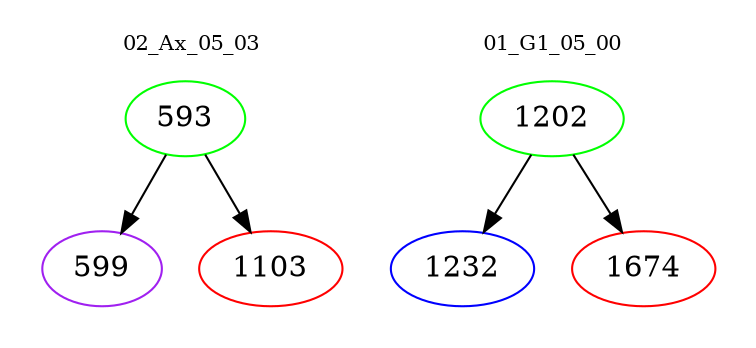 digraph{
subgraph cluster_0 {
color = white
label = "02_Ax_05_03";
fontsize=10;
T0_593 [label="593", color="green"]
T0_593 -> T0_599 [color="black"]
T0_599 [label="599", color="purple"]
T0_593 -> T0_1103 [color="black"]
T0_1103 [label="1103", color="red"]
}
subgraph cluster_1 {
color = white
label = "01_G1_05_00";
fontsize=10;
T1_1202 [label="1202", color="green"]
T1_1202 -> T1_1232 [color="black"]
T1_1232 [label="1232", color="blue"]
T1_1202 -> T1_1674 [color="black"]
T1_1674 [label="1674", color="red"]
}
}
